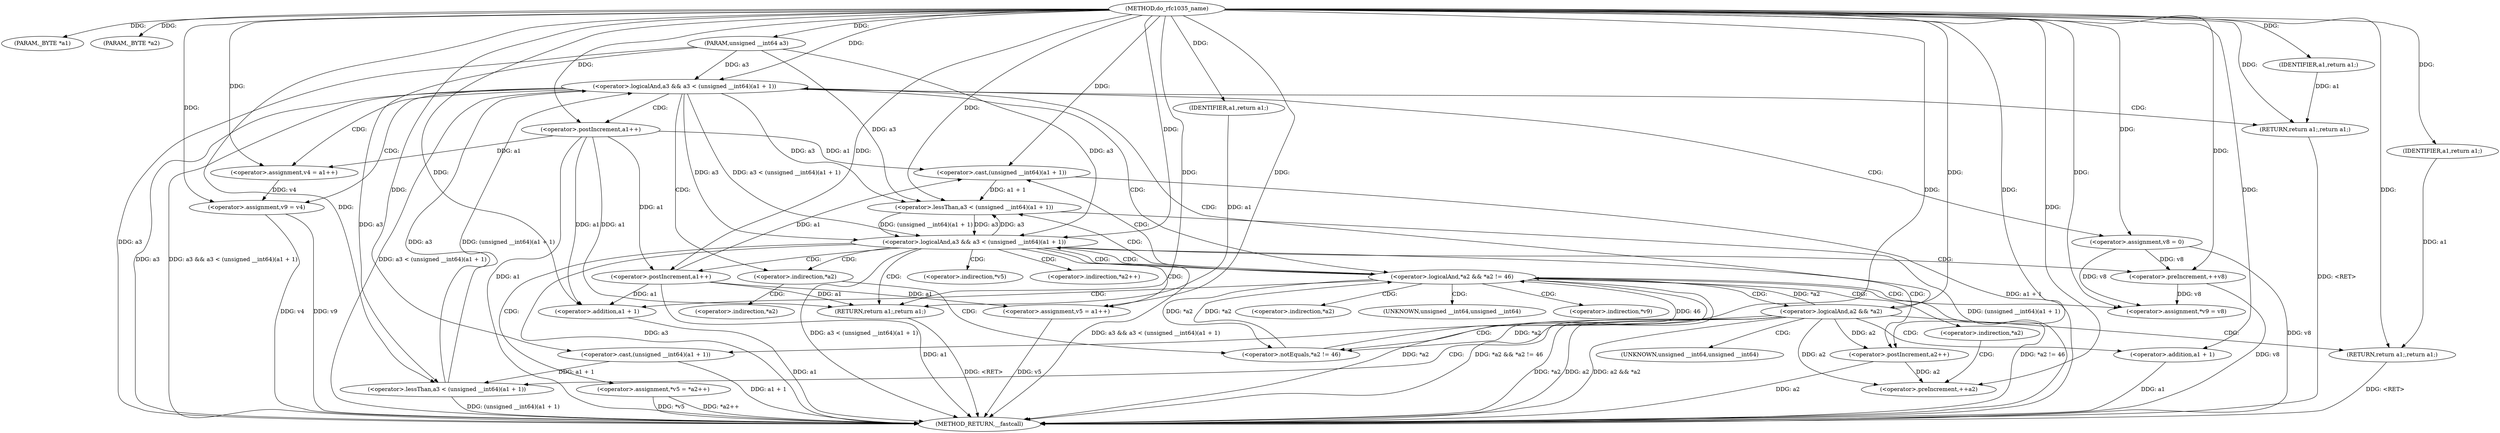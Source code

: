 digraph do_rfc1035_name {  
"1000105" [label = "(METHOD,do_rfc1035_name)" ]
"1000186" [label = "(METHOD_RETURN,__fastcall)" ]
"1000106" [label = "(PARAM,_BYTE *a1)" ]
"1000107" [label = "(PARAM,_BYTE *a2)" ]
"1000108" [label = "(PARAM,unsigned __int64 a3)" ]
"1000115" [label = "(<operator>.logicalAnd,a2 && *a2)" ]
"1000121" [label = "(<operator>.logicalAnd,a3 && a3 < (unsigned __int64)(a1 + 1))" ]
"1000123" [label = "(<operator>.lessThan,a3 < (unsigned __int64)(a1 + 1))" ]
"1000125" [label = "(<operator>.cast,(unsigned __int64)(a1 + 1))" ]
"1000127" [label = "(<operator>.addition,a1 + 1)" ]
"1000130" [label = "(RETURN,return a1;,return a1;)" ]
"1000131" [label = "(IDENTIFIER,a1,return a1;)" ]
"1000132" [label = "(<operator>.assignment,v4 = a1++)" ]
"1000134" [label = "(<operator>.postIncrement,a1++)" ]
"1000136" [label = "(<operator>.assignment,v9 = v4)" ]
"1000139" [label = "(<operator>.assignment,v8 = 0)" ]
"1000143" [label = "(<operator>.logicalAnd,*a2 && *a2 != 46)" ]
"1000146" [label = "(<operator>.notEquals,*a2 != 46)" ]
"1000152" [label = "(<operator>.logicalAnd,a3 && a3 < (unsigned __int64)(a1 + 1))" ]
"1000154" [label = "(<operator>.lessThan,a3 < (unsigned __int64)(a1 + 1))" ]
"1000156" [label = "(<operator>.cast,(unsigned __int64)(a1 + 1))" ]
"1000158" [label = "(<operator>.addition,a1 + 1)" ]
"1000161" [label = "(RETURN,return a1;,return a1;)" ]
"1000162" [label = "(IDENTIFIER,a1,return a1;)" ]
"1000163" [label = "(<operator>.assignment,v5 = a1++)" ]
"1000165" [label = "(<operator>.postIncrement,a1++)" ]
"1000167" [label = "(<operator>.assignment,*v5 = *a2++)" ]
"1000171" [label = "(<operator>.postIncrement,a2++)" ]
"1000173" [label = "(<operator>.preIncrement,++v8)" ]
"1000175" [label = "(<operator>.assignment,*v9 = v8)" ]
"1000182" [label = "(<operator>.preIncrement,++a2)" ]
"1000184" [label = "(RETURN,return a1;,return a1;)" ]
"1000185" [label = "(IDENTIFIER,a1,return a1;)" ]
"1000117" [label = "(<operator>.indirection,*a2)" ]
"1000126" [label = "(UNKNOWN,unsigned __int64,unsigned __int64)" ]
"1000144" [label = "(<operator>.indirection,*a2)" ]
"1000147" [label = "(<operator>.indirection,*a2)" ]
"1000157" [label = "(UNKNOWN,unsigned __int64,unsigned __int64)" ]
"1000168" [label = "(<operator>.indirection,*v5)" ]
"1000170" [label = "(<operator>.indirection,*a2++)" ]
"1000176" [label = "(<operator>.indirection,*v9)" ]
"1000180" [label = "(<operator>.indirection,*a2)" ]
  "1000184" -> "1000186"  [ label = "DDG: <RET>"] 
  "1000130" -> "1000186"  [ label = "DDG: <RET>"] 
  "1000161" -> "1000186"  [ label = "DDG: <RET>"] 
  "1000127" -> "1000186"  [ label = "DDG: a1"] 
  "1000165" -> "1000186"  [ label = "DDG: a1"] 
  "1000173" -> "1000186"  [ label = "DDG: v8"] 
  "1000121" -> "1000186"  [ label = "DDG: a3"] 
  "1000152" -> "1000186"  [ label = "DDG: a3"] 
  "1000136" -> "1000186"  [ label = "DDG: v4"] 
  "1000158" -> "1000186"  [ label = "DDG: a1"] 
  "1000167" -> "1000186"  [ label = "DDG: *a2++"] 
  "1000154" -> "1000186"  [ label = "DDG: (unsigned __int64)(a1 + 1)"] 
  "1000139" -> "1000186"  [ label = "DDG: v8"] 
  "1000171" -> "1000186"  [ label = "DDG: a2"] 
  "1000163" -> "1000186"  [ label = "DDG: v5"] 
  "1000143" -> "1000186"  [ label = "DDG: *a2"] 
  "1000143" -> "1000186"  [ label = "DDG: *a2 && *a2 != 46"] 
  "1000115" -> "1000186"  [ label = "DDG: *a2"] 
  "1000125" -> "1000186"  [ label = "DDG: a1 + 1"] 
  "1000152" -> "1000186"  [ label = "DDG: a3 && a3 < (unsigned __int64)(a1 + 1)"] 
  "1000121" -> "1000186"  [ label = "DDG: a3 && a3 < (unsigned __int64)(a1 + 1)"] 
  "1000136" -> "1000186"  [ label = "DDG: v9"] 
  "1000156" -> "1000186"  [ label = "DDG: a1 + 1"] 
  "1000115" -> "1000186"  [ label = "DDG: a2"] 
  "1000115" -> "1000186"  [ label = "DDG: a2 && *a2"] 
  "1000134" -> "1000186"  [ label = "DDG: a1"] 
  "1000123" -> "1000186"  [ label = "DDG: (unsigned __int64)(a1 + 1)"] 
  "1000152" -> "1000186"  [ label = "DDG: a3 < (unsigned __int64)(a1 + 1)"] 
  "1000143" -> "1000186"  [ label = "DDG: *a2 != 46"] 
  "1000121" -> "1000186"  [ label = "DDG: a3 < (unsigned __int64)(a1 + 1)"] 
  "1000167" -> "1000186"  [ label = "DDG: *v5"] 
  "1000108" -> "1000186"  [ label = "DDG: a3"] 
  "1000105" -> "1000106"  [ label = "DDG: "] 
  "1000105" -> "1000107"  [ label = "DDG: "] 
  "1000105" -> "1000108"  [ label = "DDG: "] 
  "1000105" -> "1000115"  [ label = "DDG: "] 
  "1000123" -> "1000121"  [ label = "DDG: a3"] 
  "1000108" -> "1000121"  [ label = "DDG: a3"] 
  "1000105" -> "1000121"  [ label = "DDG: "] 
  "1000123" -> "1000121"  [ label = "DDG: (unsigned __int64)(a1 + 1)"] 
  "1000108" -> "1000123"  [ label = "DDG: a3"] 
  "1000105" -> "1000123"  [ label = "DDG: "] 
  "1000125" -> "1000123"  [ label = "DDG: a1 + 1"] 
  "1000105" -> "1000125"  [ label = "DDG: "] 
  "1000105" -> "1000127"  [ label = "DDG: "] 
  "1000131" -> "1000130"  [ label = "DDG: a1"] 
  "1000105" -> "1000130"  [ label = "DDG: "] 
  "1000105" -> "1000131"  [ label = "DDG: "] 
  "1000105" -> "1000132"  [ label = "DDG: "] 
  "1000134" -> "1000132"  [ label = "DDG: a1"] 
  "1000105" -> "1000134"  [ label = "DDG: "] 
  "1000132" -> "1000136"  [ label = "DDG: v4"] 
  "1000105" -> "1000136"  [ label = "DDG: "] 
  "1000105" -> "1000139"  [ label = "DDG: "] 
  "1000115" -> "1000143"  [ label = "DDG: *a2"] 
  "1000146" -> "1000143"  [ label = "DDG: *a2"] 
  "1000146" -> "1000143"  [ label = "DDG: 46"] 
  "1000143" -> "1000146"  [ label = "DDG: *a2"] 
  "1000115" -> "1000146"  [ label = "DDG: *a2"] 
  "1000105" -> "1000146"  [ label = "DDG: "] 
  "1000121" -> "1000152"  [ label = "DDG: a3"] 
  "1000154" -> "1000152"  [ label = "DDG: a3"] 
  "1000108" -> "1000152"  [ label = "DDG: a3"] 
  "1000105" -> "1000152"  [ label = "DDG: "] 
  "1000121" -> "1000152"  [ label = "DDG: a3 < (unsigned __int64)(a1 + 1)"] 
  "1000154" -> "1000152"  [ label = "DDG: (unsigned __int64)(a1 + 1)"] 
  "1000121" -> "1000154"  [ label = "DDG: a3"] 
  "1000152" -> "1000154"  [ label = "DDG: a3"] 
  "1000108" -> "1000154"  [ label = "DDG: a3"] 
  "1000105" -> "1000154"  [ label = "DDG: "] 
  "1000156" -> "1000154"  [ label = "DDG: a1 + 1"] 
  "1000165" -> "1000156"  [ label = "DDG: a1"] 
  "1000134" -> "1000156"  [ label = "DDG: a1"] 
  "1000105" -> "1000156"  [ label = "DDG: "] 
  "1000165" -> "1000158"  [ label = "DDG: a1"] 
  "1000134" -> "1000158"  [ label = "DDG: a1"] 
  "1000105" -> "1000158"  [ label = "DDG: "] 
  "1000162" -> "1000161"  [ label = "DDG: a1"] 
  "1000165" -> "1000161"  [ label = "DDG: a1"] 
  "1000134" -> "1000161"  [ label = "DDG: a1"] 
  "1000105" -> "1000161"  [ label = "DDG: "] 
  "1000105" -> "1000162"  [ label = "DDG: "] 
  "1000105" -> "1000163"  [ label = "DDG: "] 
  "1000165" -> "1000163"  [ label = "DDG: a1"] 
  "1000134" -> "1000165"  [ label = "DDG: a1"] 
  "1000105" -> "1000165"  [ label = "DDG: "] 
  "1000115" -> "1000171"  [ label = "DDG: a2"] 
  "1000105" -> "1000171"  [ label = "DDG: "] 
  "1000139" -> "1000173"  [ label = "DDG: v8"] 
  "1000105" -> "1000173"  [ label = "DDG: "] 
  "1000173" -> "1000175"  [ label = "DDG: v8"] 
  "1000139" -> "1000175"  [ label = "DDG: v8"] 
  "1000105" -> "1000175"  [ label = "DDG: "] 
  "1000115" -> "1000182"  [ label = "DDG: a2"] 
  "1000171" -> "1000182"  [ label = "DDG: a2"] 
  "1000105" -> "1000182"  [ label = "DDG: "] 
  "1000185" -> "1000184"  [ label = "DDG: a1"] 
  "1000105" -> "1000184"  [ label = "DDG: "] 
  "1000105" -> "1000185"  [ label = "DDG: "] 
  "1000115" -> "1000184"  [ label = "CDG: "] 
  "1000115" -> "1000121"  [ label = "CDG: "] 
  "1000115" -> "1000127"  [ label = "CDG: "] 
  "1000115" -> "1000126"  [ label = "CDG: "] 
  "1000115" -> "1000125"  [ label = "CDG: "] 
  "1000115" -> "1000123"  [ label = "CDG: "] 
  "1000121" -> "1000144"  [ label = "CDG: "] 
  "1000121" -> "1000143"  [ label = "CDG: "] 
  "1000121" -> "1000139"  [ label = "CDG: "] 
  "1000121" -> "1000136"  [ label = "CDG: "] 
  "1000121" -> "1000134"  [ label = "CDG: "] 
  "1000121" -> "1000132"  [ label = "CDG: "] 
  "1000121" -> "1000130"  [ label = "CDG: "] 
  "1000143" -> "1000176"  [ label = "CDG: "] 
  "1000143" -> "1000175"  [ label = "CDG: "] 
  "1000143" -> "1000180"  [ label = "CDG: "] 
  "1000143" -> "1000115"  [ label = "CDG: "] 
  "1000143" -> "1000152"  [ label = "CDG: "] 
  "1000143" -> "1000117"  [ label = "CDG: "] 
  "1000143" -> "1000158"  [ label = "CDG: "] 
  "1000143" -> "1000157"  [ label = "CDG: "] 
  "1000143" -> "1000156"  [ label = "CDG: "] 
  "1000143" -> "1000154"  [ label = "CDG: "] 
  "1000144" -> "1000147"  [ label = "CDG: "] 
  "1000144" -> "1000146"  [ label = "CDG: "] 
  "1000152" -> "1000173"  [ label = "CDG: "] 
  "1000152" -> "1000171"  [ label = "CDG: "] 
  "1000152" -> "1000170"  [ label = "CDG: "] 
  "1000152" -> "1000168"  [ label = "CDG: "] 
  "1000152" -> "1000167"  [ label = "CDG: "] 
  "1000152" -> "1000165"  [ label = "CDG: "] 
  "1000152" -> "1000163"  [ label = "CDG: "] 
  "1000152" -> "1000161"  [ label = "CDG: "] 
  "1000152" -> "1000144"  [ label = "CDG: "] 
  "1000152" -> "1000143"  [ label = "CDG: "] 
  "1000180" -> "1000182"  [ label = "CDG: "] 
}
